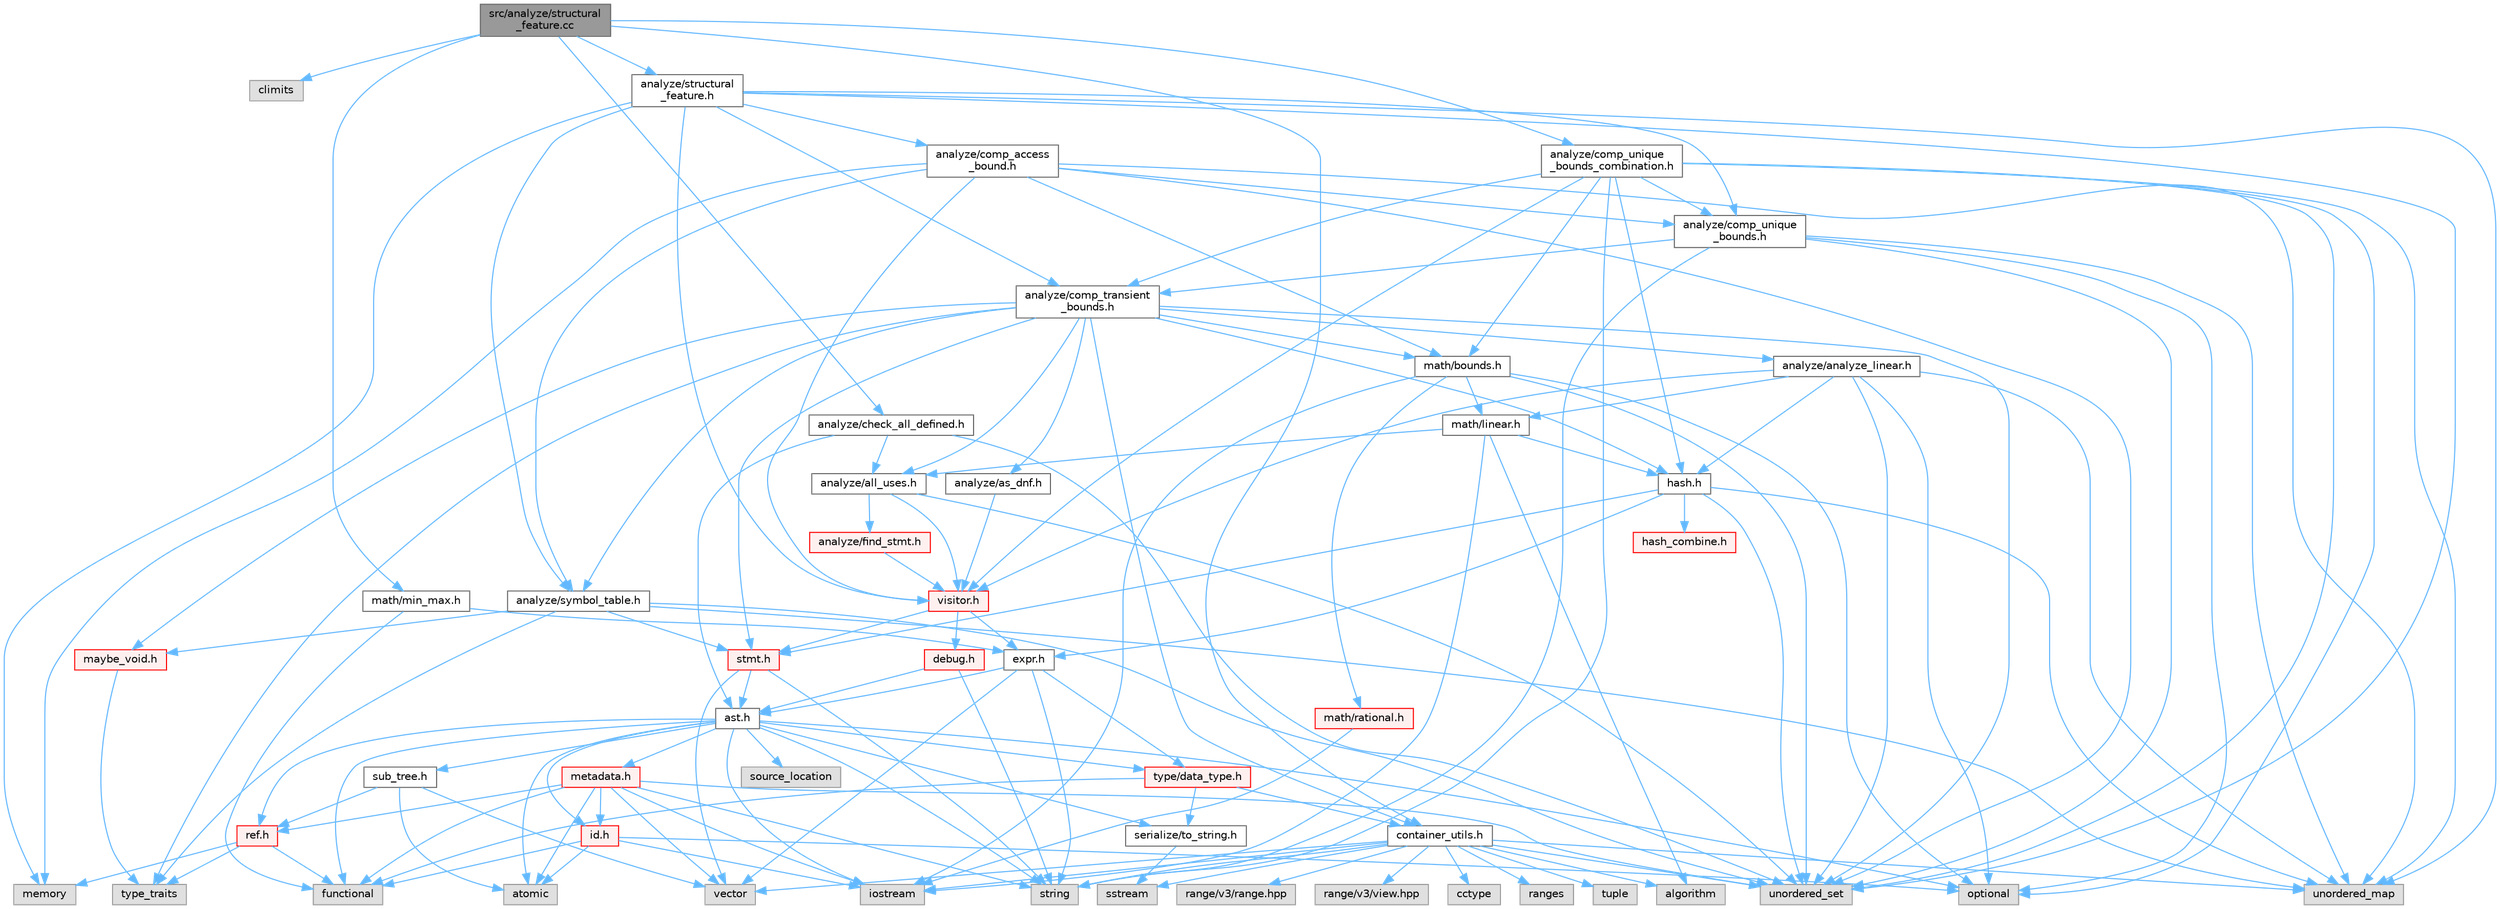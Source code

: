 digraph "src/analyze/structural_feature.cc"
{
 // LATEX_PDF_SIZE
  bgcolor="transparent";
  edge [fontname=Helvetica,fontsize=10,labelfontname=Helvetica,labelfontsize=10];
  node [fontname=Helvetica,fontsize=10,shape=box,height=0.2,width=0.4];
  Node1 [label="src/analyze/structural\l_feature.cc",height=0.2,width=0.4,color="gray40", fillcolor="grey60", style="filled", fontcolor="black",tooltip=" "];
  Node1 -> Node2 [color="steelblue1",style="solid"];
  Node2 [label="climits",height=0.2,width=0.4,color="grey60", fillcolor="#E0E0E0", style="filled",tooltip=" "];
  Node1 -> Node3 [color="steelblue1",style="solid"];
  Node3 [label="analyze/check_all_defined.h",height=0.2,width=0.4,color="grey40", fillcolor="white", style="filled",URL="$check__all__defined_8h.html",tooltip=" "];
  Node3 -> Node4 [color="steelblue1",style="solid"];
  Node4 [label="unordered_set",height=0.2,width=0.4,color="grey60", fillcolor="#E0E0E0", style="filled",tooltip=" "];
  Node3 -> Node5 [color="steelblue1",style="solid"];
  Node5 [label="analyze/all_uses.h",height=0.2,width=0.4,color="grey40", fillcolor="white", style="filled",URL="$all__uses_8h.html",tooltip=" "];
  Node5 -> Node4 [color="steelblue1",style="solid"];
  Node5 -> Node6 [color="steelblue1",style="solid"];
  Node6 [label="analyze/find_stmt.h",height=0.2,width=0.4,color="red", fillcolor="#FFF0F0", style="filled",URL="$find__stmt_8h.html",tooltip=" "];
  Node6 -> Node58 [color="steelblue1",style="solid"];
  Node58 [label="visitor.h",height=0.2,width=0.4,color="red", fillcolor="#FFF0F0", style="filled",URL="$visitor_8h.html",tooltip=" "];
  Node58 -> Node59 [color="steelblue1",style="solid"];
  Node59 [label="debug.h",height=0.2,width=0.4,color="red", fillcolor="#FFF0F0", style="filled",URL="$debug_8h.html",tooltip=" "];
  Node59 -> Node9 [color="steelblue1",style="solid"];
  Node9 [label="string",height=0.2,width=0.4,color="grey60", fillcolor="#E0E0E0", style="filled",tooltip=" "];
  Node59 -> Node13 [color="steelblue1",style="solid"];
  Node13 [label="ast.h",height=0.2,width=0.4,color="grey40", fillcolor="white", style="filled",URL="$ast_8h.html",tooltip=" "];
  Node13 -> Node14 [color="steelblue1",style="solid"];
  Node14 [label="atomic",height=0.2,width=0.4,color="grey60", fillcolor="#E0E0E0", style="filled",tooltip=" "];
  Node13 -> Node15 [color="steelblue1",style="solid"];
  Node15 [label="functional",height=0.2,width=0.4,color="grey60", fillcolor="#E0E0E0", style="filled",tooltip=" "];
  Node13 -> Node8 [color="steelblue1",style="solid"];
  Node8 [label="iostream",height=0.2,width=0.4,color="grey60", fillcolor="#E0E0E0", style="filled",tooltip=" "];
  Node13 -> Node16 [color="steelblue1",style="solid"];
  Node16 [label="optional",height=0.2,width=0.4,color="grey60", fillcolor="#E0E0E0", style="filled",tooltip=" "];
  Node13 -> Node17 [color="steelblue1",style="solid"];
  Node17 [label="source_location",height=0.2,width=0.4,color="grey60", fillcolor="#E0E0E0", style="filled",tooltip=" "];
  Node13 -> Node9 [color="steelblue1",style="solid"];
  Node13 -> Node18 [color="steelblue1",style="solid"];
  Node18 [label="id.h",height=0.2,width=0.4,color="red", fillcolor="#FFF0F0", style="filled",URL="$id_8h.html",tooltip=" "];
  Node18 -> Node14 [color="steelblue1",style="solid"];
  Node18 -> Node15 [color="steelblue1",style="solid"];
  Node18 -> Node8 [color="steelblue1",style="solid"];
  Node18 -> Node16 [color="steelblue1",style="solid"];
  Node13 -> Node20 [color="steelblue1",style="solid"];
  Node20 [label="metadata.h",height=0.2,width=0.4,color="red", fillcolor="#FFF0F0", style="filled",URL="$metadata_8h.html",tooltip=" "];
  Node20 -> Node14 [color="steelblue1",style="solid"];
  Node20 -> Node15 [color="steelblue1",style="solid"];
  Node20 -> Node8 [color="steelblue1",style="solid"];
  Node20 -> Node9 [color="steelblue1",style="solid"];
  Node20 -> Node4 [color="steelblue1",style="solid"];
  Node20 -> Node12 [color="steelblue1",style="solid"];
  Node12 [label="vector",height=0.2,width=0.4,color="grey60", fillcolor="#E0E0E0", style="filled",tooltip=" "];
  Node20 -> Node18 [color="steelblue1",style="solid"];
  Node20 -> Node22 [color="steelblue1",style="solid"];
  Node22 [label="ref.h",height=0.2,width=0.4,color="red", fillcolor="#FFF0F0", style="filled",URL="$ref_8h.html",tooltip=" "];
  Node22 -> Node15 [color="steelblue1",style="solid"];
  Node22 -> Node23 [color="steelblue1",style="solid"];
  Node23 [label="memory",height=0.2,width=0.4,color="grey60", fillcolor="#E0E0E0", style="filled",tooltip=" "];
  Node22 -> Node24 [color="steelblue1",style="solid"];
  Node24 [label="type_traits",height=0.2,width=0.4,color="grey60", fillcolor="#E0E0E0", style="filled",tooltip=" "];
  Node13 -> Node22 [color="steelblue1",style="solid"];
  Node13 -> Node31 [color="steelblue1",style="solid"];
  Node31 [label="serialize/to_string.h",height=0.2,width=0.4,color="grey40", fillcolor="white", style="filled",URL="$to__string_8h.html",tooltip=" "];
  Node31 -> Node29 [color="steelblue1",style="solid"];
  Node29 [label="sstream",height=0.2,width=0.4,color="grey60", fillcolor="#E0E0E0", style="filled",tooltip=" "];
  Node13 -> Node32 [color="steelblue1",style="solid"];
  Node32 [label="sub_tree.h",height=0.2,width=0.4,color="grey40", fillcolor="white", style="filled",URL="$sub__tree_8h.html",tooltip=" "];
  Node32 -> Node14 [color="steelblue1",style="solid"];
  Node32 -> Node12 [color="steelblue1",style="solid"];
  Node32 -> Node22 [color="steelblue1",style="solid"];
  Node13 -> Node33 [color="steelblue1",style="solid"];
  Node33 [label="type/data_type.h",height=0.2,width=0.4,color="red", fillcolor="#FFF0F0", style="filled",URL="$data__type_8h.html",tooltip=" "];
  Node33 -> Node15 [color="steelblue1",style="solid"];
  Node33 -> Node35 [color="steelblue1",style="solid"];
  Node35 [label="container_utils.h",height=0.2,width=0.4,color="grey40", fillcolor="white", style="filled",URL="$container__utils_8h.html",tooltip=" "];
  Node35 -> Node36 [color="steelblue1",style="solid"];
  Node36 [label="algorithm",height=0.2,width=0.4,color="grey60", fillcolor="#E0E0E0", style="filled",tooltip=" "];
  Node35 -> Node37 [color="steelblue1",style="solid"];
  Node37 [label="cctype",height=0.2,width=0.4,color="grey60", fillcolor="#E0E0E0", style="filled",tooltip=" "];
  Node35 -> Node8 [color="steelblue1",style="solid"];
  Node35 -> Node38 [color="steelblue1",style="solid"];
  Node38 [label="ranges",height=0.2,width=0.4,color="grey60", fillcolor="#E0E0E0", style="filled",tooltip=" "];
  Node35 -> Node29 [color="steelblue1",style="solid"];
  Node35 -> Node9 [color="steelblue1",style="solid"];
  Node35 -> Node39 [color="steelblue1",style="solid"];
  Node39 [label="tuple",height=0.2,width=0.4,color="grey60", fillcolor="#E0E0E0", style="filled",tooltip=" "];
  Node35 -> Node10 [color="steelblue1",style="solid"];
  Node10 [label="unordered_map",height=0.2,width=0.4,color="grey60", fillcolor="#E0E0E0", style="filled",tooltip=" "];
  Node35 -> Node4 [color="steelblue1",style="solid"];
  Node35 -> Node12 [color="steelblue1",style="solid"];
  Node35 -> Node40 [color="steelblue1",style="solid"];
  Node40 [label="range/v3/range.hpp",height=0.2,width=0.4,color="grey60", fillcolor="#E0E0E0", style="filled",tooltip=" "];
  Node35 -> Node41 [color="steelblue1",style="solid"];
  Node41 [label="range/v3/view.hpp",height=0.2,width=0.4,color="grey60", fillcolor="#E0E0E0", style="filled",tooltip=" "];
  Node33 -> Node31 [color="steelblue1",style="solid"];
  Node58 -> Node44 [color="steelblue1",style="solid"];
  Node44 [label="expr.h",height=0.2,width=0.4,color="grey40", fillcolor="white", style="filled",URL="$expr_8h.html",tooltip=" "];
  Node44 -> Node9 [color="steelblue1",style="solid"];
  Node44 -> Node12 [color="steelblue1",style="solid"];
  Node44 -> Node13 [color="steelblue1",style="solid"];
  Node44 -> Node33 [color="steelblue1",style="solid"];
  Node58 -> Node51 [color="steelblue1",style="solid"];
  Node51 [label="stmt.h",height=0.2,width=0.4,color="red", fillcolor="#FFF0F0", style="filled",URL="$stmt_8h.html",tooltip=" "];
  Node51 -> Node9 [color="steelblue1",style="solid"];
  Node51 -> Node12 [color="steelblue1",style="solid"];
  Node51 -> Node13 [color="steelblue1",style="solid"];
  Node5 -> Node58 [color="steelblue1",style="solid"];
  Node3 -> Node13 [color="steelblue1",style="solid"];
  Node1 -> Node63 [color="steelblue1",style="solid"];
  Node63 [label="analyze/comp_unique\l_bounds_combination.h",height=0.2,width=0.4,color="grey40", fillcolor="white", style="filled",URL="$comp__unique__bounds__combination_8h.html",tooltip=" "];
  Node63 -> Node16 [color="steelblue1",style="solid"];
  Node63 -> Node9 [color="steelblue1",style="solid"];
  Node63 -> Node10 [color="steelblue1",style="solid"];
  Node63 -> Node4 [color="steelblue1",style="solid"];
  Node63 -> Node64 [color="steelblue1",style="solid"];
  Node64 [label="analyze/comp_transient\l_bounds.h",height=0.2,width=0.4,color="grey40", fillcolor="white", style="filled",URL="$comp__transient__bounds_8h.html",tooltip=" "];
  Node64 -> Node24 [color="steelblue1",style="solid"];
  Node64 -> Node4 [color="steelblue1",style="solid"];
  Node64 -> Node5 [color="steelblue1",style="solid"];
  Node64 -> Node65 [color="steelblue1",style="solid"];
  Node65 [label="analyze/analyze_linear.h",height=0.2,width=0.4,color="grey40", fillcolor="white", style="filled",URL="$analyze__linear_8h.html",tooltip=" "];
  Node65 -> Node16 [color="steelblue1",style="solid"];
  Node65 -> Node10 [color="steelblue1",style="solid"];
  Node65 -> Node4 [color="steelblue1",style="solid"];
  Node65 -> Node66 [color="steelblue1",style="solid"];
  Node66 [label="hash.h",height=0.2,width=0.4,color="grey40", fillcolor="white", style="filled",URL="$hash_8h.html",tooltip=" "];
  Node66 -> Node10 [color="steelblue1",style="solid"];
  Node66 -> Node4 [color="steelblue1",style="solid"];
  Node66 -> Node44 [color="steelblue1",style="solid"];
  Node66 -> Node55 [color="steelblue1",style="solid"];
  Node55 [label="hash_combine.h",height=0.2,width=0.4,color="red", fillcolor="#FFF0F0", style="filled",URL="$hash__combine_8h.html",tooltip=" "];
  Node66 -> Node51 [color="steelblue1",style="solid"];
  Node65 -> Node67 [color="steelblue1",style="solid"];
  Node67 [label="math/linear.h",height=0.2,width=0.4,color="grey40", fillcolor="white", style="filled",URL="$linear_8h.html",tooltip=" "];
  Node67 -> Node36 [color="steelblue1",style="solid"];
  Node67 -> Node8 [color="steelblue1",style="solid"];
  Node67 -> Node5 [color="steelblue1",style="solid"];
  Node67 -> Node66 [color="steelblue1",style="solid"];
  Node65 -> Node58 [color="steelblue1",style="solid"];
  Node64 -> Node68 [color="steelblue1",style="solid"];
  Node68 [label="analyze/as_dnf.h",height=0.2,width=0.4,color="grey40", fillcolor="white", style="filled",URL="$as__dnf_8h.html",tooltip=" "];
  Node68 -> Node58 [color="steelblue1",style="solid"];
  Node64 -> Node69 [color="steelblue1",style="solid"];
  Node69 [label="analyze/symbol_table.h",height=0.2,width=0.4,color="grey40", fillcolor="white", style="filled",URL="$symbol__table_8h.html",tooltip=" "];
  Node69 -> Node24 [color="steelblue1",style="solid"];
  Node69 -> Node10 [color="steelblue1",style="solid"];
  Node69 -> Node4 [color="steelblue1",style="solid"];
  Node69 -> Node70 [color="steelblue1",style="solid"];
  Node70 [label="maybe_void.h",height=0.2,width=0.4,color="red", fillcolor="#FFF0F0", style="filled",URL="$maybe__void_8h.html",tooltip=" "];
  Node70 -> Node24 [color="steelblue1",style="solid"];
  Node69 -> Node51 [color="steelblue1",style="solid"];
  Node64 -> Node35 [color="steelblue1",style="solid"];
  Node64 -> Node66 [color="steelblue1",style="solid"];
  Node64 -> Node71 [color="steelblue1",style="solid"];
  Node71 [label="math/bounds.h",height=0.2,width=0.4,color="grey40", fillcolor="white", style="filled",URL="$bounds_8h.html",tooltip=" "];
  Node71 -> Node8 [color="steelblue1",style="solid"];
  Node71 -> Node16 [color="steelblue1",style="solid"];
  Node71 -> Node4 [color="steelblue1",style="solid"];
  Node71 -> Node67 [color="steelblue1",style="solid"];
  Node71 -> Node72 [color="steelblue1",style="solid"];
  Node72 [label="math/rational.h",height=0.2,width=0.4,color="red", fillcolor="#FFF0F0", style="filled",URL="$rational_8h.html",tooltip=" "];
  Node72 -> Node8 [color="steelblue1",style="solid"];
  Node64 -> Node70 [color="steelblue1",style="solid"];
  Node64 -> Node51 [color="steelblue1",style="solid"];
  Node63 -> Node74 [color="steelblue1",style="solid"];
  Node74 [label="analyze/comp_unique\l_bounds.h",height=0.2,width=0.4,color="grey40", fillcolor="white", style="filled",URL="$comp__unique__bounds_8h.html",tooltip=" "];
  Node74 -> Node16 [color="steelblue1",style="solid"];
  Node74 -> Node9 [color="steelblue1",style="solid"];
  Node74 -> Node10 [color="steelblue1",style="solid"];
  Node74 -> Node4 [color="steelblue1",style="solid"];
  Node74 -> Node64 [color="steelblue1",style="solid"];
  Node63 -> Node66 [color="steelblue1",style="solid"];
  Node63 -> Node71 [color="steelblue1",style="solid"];
  Node63 -> Node58 [color="steelblue1",style="solid"];
  Node1 -> Node75 [color="steelblue1",style="solid"];
  Node75 [label="analyze/structural\l_feature.h",height=0.2,width=0.4,color="grey40", fillcolor="white", style="filled",URL="$structural__feature_8h.html",tooltip=" "];
  Node75 -> Node23 [color="steelblue1",style="solid"];
  Node75 -> Node10 [color="steelblue1",style="solid"];
  Node75 -> Node4 [color="steelblue1",style="solid"];
  Node75 -> Node76 [color="steelblue1",style="solid"];
  Node76 [label="analyze/comp_access\l_bound.h",height=0.2,width=0.4,color="grey40", fillcolor="white", style="filled",URL="$comp__access__bound_8h.html",tooltip=" "];
  Node76 -> Node23 [color="steelblue1",style="solid"];
  Node76 -> Node10 [color="steelblue1",style="solid"];
  Node76 -> Node4 [color="steelblue1",style="solid"];
  Node76 -> Node74 [color="steelblue1",style="solid"];
  Node76 -> Node69 [color="steelblue1",style="solid"];
  Node76 -> Node71 [color="steelblue1",style="solid"];
  Node76 -> Node58 [color="steelblue1",style="solid"];
  Node75 -> Node64 [color="steelblue1",style="solid"];
  Node75 -> Node74 [color="steelblue1",style="solid"];
  Node75 -> Node69 [color="steelblue1",style="solid"];
  Node75 -> Node58 [color="steelblue1",style="solid"];
  Node1 -> Node35 [color="steelblue1",style="solid"];
  Node1 -> Node77 [color="steelblue1",style="solid"];
  Node77 [label="math/min_max.h",height=0.2,width=0.4,color="grey40", fillcolor="white", style="filled",URL="$min__max_8h.html",tooltip=" "];
  Node77 -> Node15 [color="steelblue1",style="solid"];
  Node77 -> Node44 [color="steelblue1",style="solid"];
}
